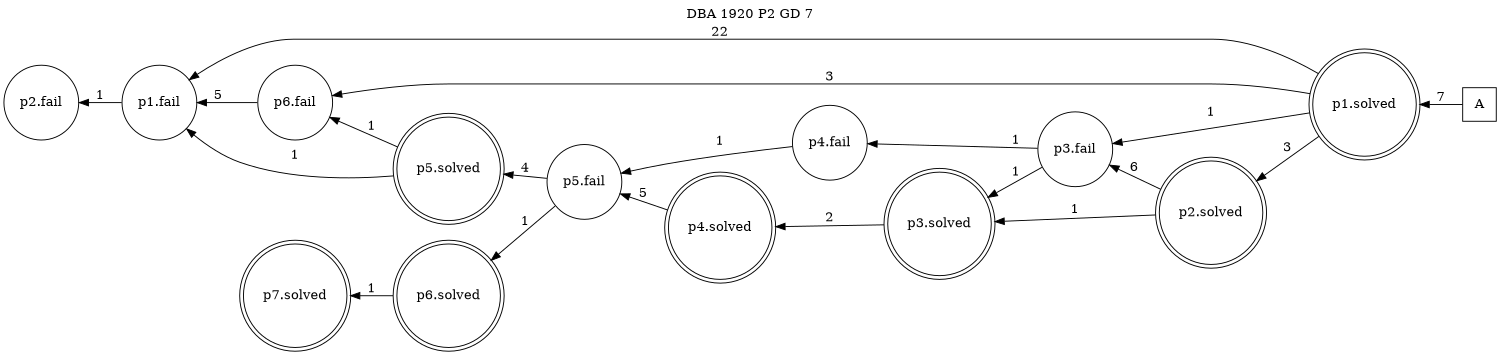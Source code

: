 digraph DBA_1920_P2_GD_7_GOOD {
labelloc="tl"
label= " DBA 1920 P2 GD 7 "
rankdir="RL";
graph [ size=" 10 , 10 !"]

"A" [shape="square" label="A"]
"p1.solved" [shape="doublecircle" label="p1.solved"]
"p2.solved" [shape="doublecircle" label="p2.solved"]
"p3.fail" [shape="circle" label="p3.fail"]
"p3.solved" [shape="doublecircle" label="p3.solved"]
"p4.solved" [shape="doublecircle" label="p4.solved"]
"p5.fail" [shape="circle" label="p5.fail"]
"p5.solved" [shape="doublecircle" label="p5.solved"]
"p6.fail" [shape="circle" label="p6.fail"]
"p1.fail" [shape="circle" label="p1.fail"]
"p2.fail" [shape="circle" label="p2.fail"]
"p4.fail" [shape="circle" label="p4.fail"]
"p6.solved" [shape="doublecircle" label="p6.solved"]
"p7.solved" [shape="doublecircle" label="p7.solved"]
"A" -> "p1.solved" [ label=7]
"p1.solved" -> "p2.solved" [ label=3]
"p1.solved" -> "p3.fail" [ label=1]
"p1.solved" -> "p6.fail" [ label=3]
"p1.solved" -> "p1.fail" [ label=22]
"p2.solved" -> "p3.fail" [ label=6]
"p2.solved" -> "p3.solved" [ label=1]
"p3.fail" -> "p3.solved" [ label=1]
"p3.fail" -> "p4.fail" [ label=1]
"p3.solved" -> "p4.solved" [ label=2]
"p4.solved" -> "p5.fail" [ label=5]
"p5.fail" -> "p5.solved" [ label=4]
"p5.fail" -> "p6.solved" [ label=1]
"p5.solved" -> "p6.fail" [ label=1]
"p5.solved" -> "p1.fail" [ label=1]
"p6.fail" -> "p1.fail" [ label=5]
"p1.fail" -> "p2.fail" [ label=1]
"p4.fail" -> "p5.fail" [ label=1]
"p6.solved" -> "p7.solved" [ label=1]
}
